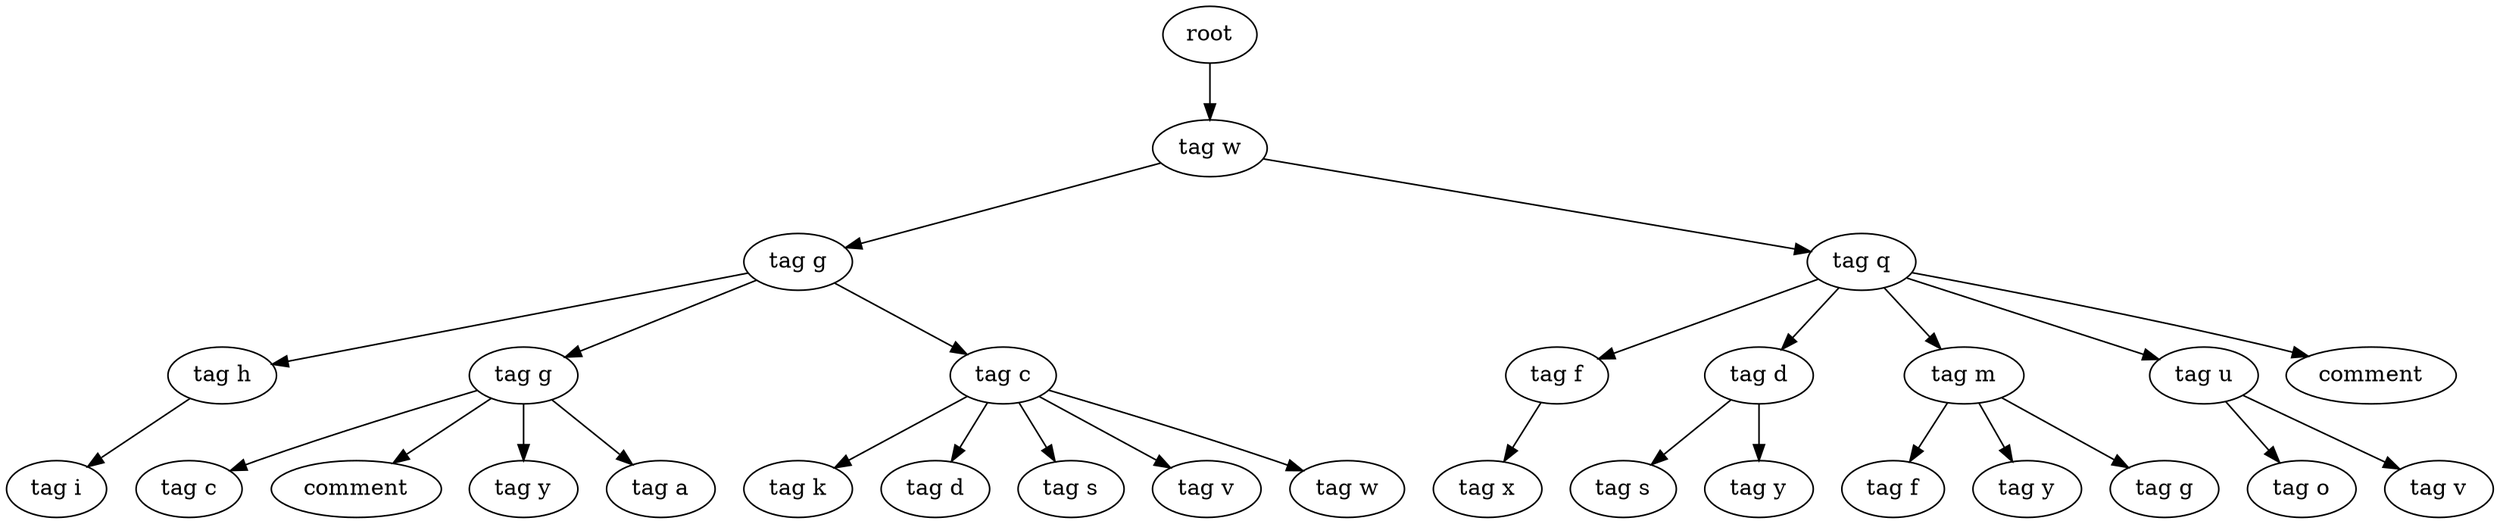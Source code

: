digraph Tree{
0[label="root"];
0->00
00[label="tag w"];
00->000
000[label="tag g"];
000->0000
0000[label="tag h"];
0000->00000
00000[label="tag i"];
000->0001
0001[label="tag g"];
0001->00010
00010[label="tag c"];
0001->00011
00011[label="comment"];
0001->00012
00012[label="tag y"];
0001->00013
00013[label="tag a"];
000->0002
0002[label="tag c"];
0002->00020
00020[label="tag k"];
0002->00021
00021[label="tag d"];
0002->00022
00022[label="tag s"];
0002->00023
00023[label="tag v"];
0002->00024
00024[label="tag w"];
00->001
001[label="tag q"];
001->0010
0010[label="tag f"];
0010->00100
00100[label="tag x"];
001->0011
0011[label="tag d"];
0011->00110
00110[label="tag s"];
0011->00111
00111[label="tag y"];
001->0012
0012[label="tag m"];
0012->00120
00120[label="tag f"];
0012->00121
00121[label="tag y"];
0012->00122
00122[label="tag g"];
001->0013
0013[label="tag u"];
0013->00130
00130[label="tag o"];
0013->00131
00131[label="tag v"];
001->0014
0014[label="comment"];
}

